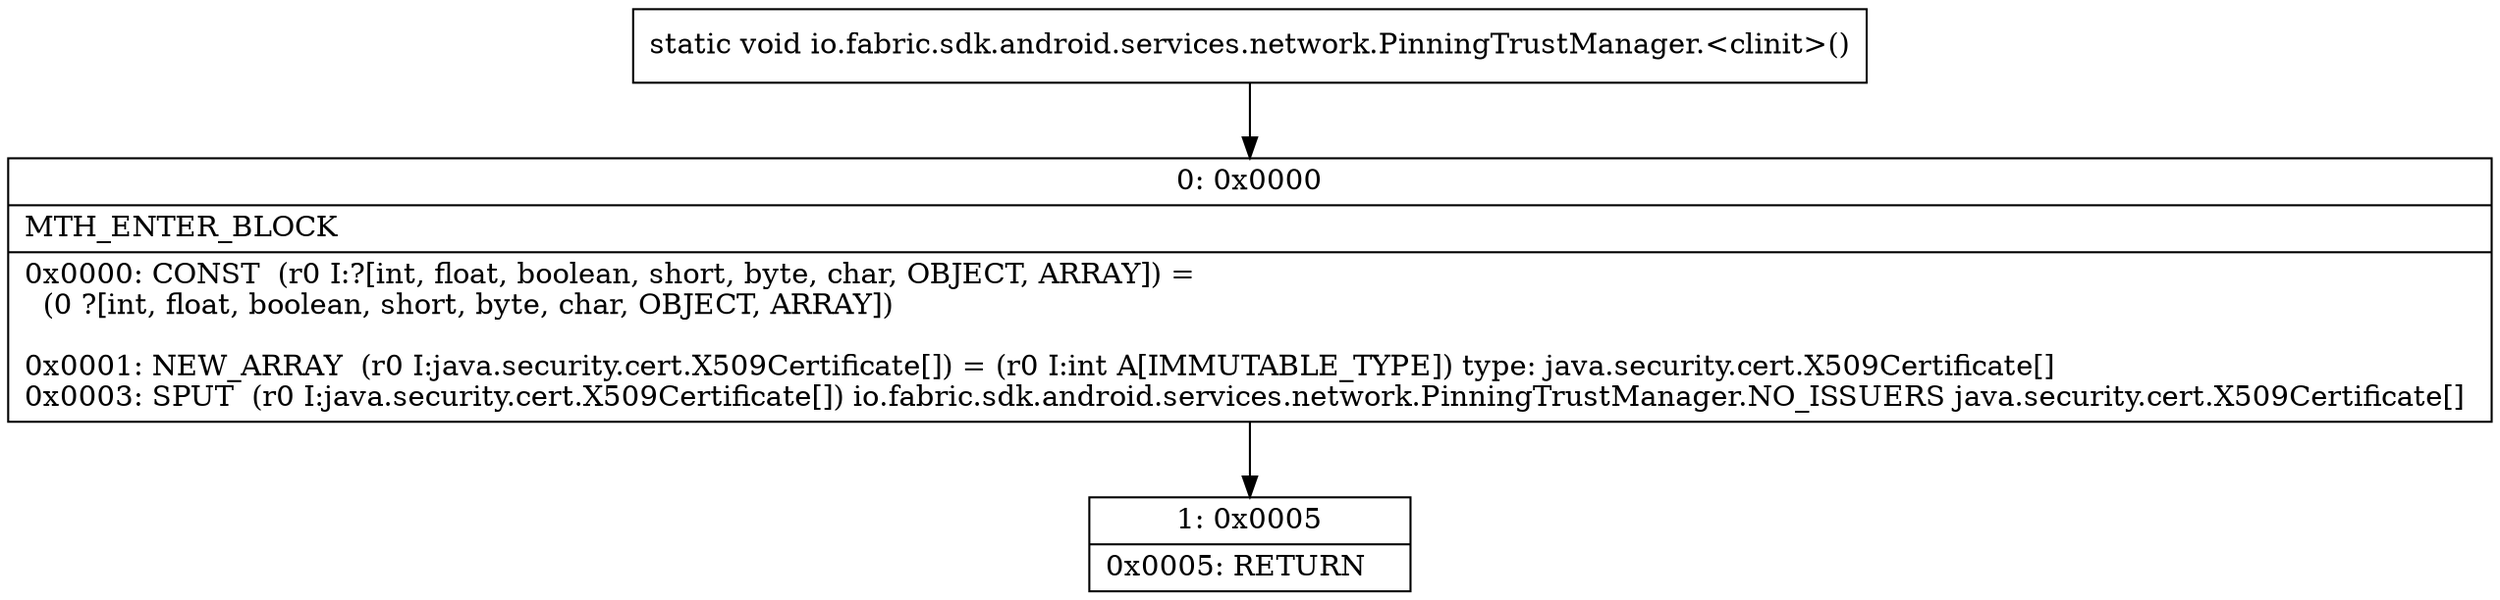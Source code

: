 digraph "CFG forio.fabric.sdk.android.services.network.PinningTrustManager.\<clinit\>()V" {
Node_0 [shape=record,label="{0\:\ 0x0000|MTH_ENTER_BLOCK\l|0x0000: CONST  (r0 I:?[int, float, boolean, short, byte, char, OBJECT, ARRAY]) = \l  (0 ?[int, float, boolean, short, byte, char, OBJECT, ARRAY])\l \l0x0001: NEW_ARRAY  (r0 I:java.security.cert.X509Certificate[]) = (r0 I:int A[IMMUTABLE_TYPE]) type: java.security.cert.X509Certificate[] \l0x0003: SPUT  (r0 I:java.security.cert.X509Certificate[]) io.fabric.sdk.android.services.network.PinningTrustManager.NO_ISSUERS java.security.cert.X509Certificate[] \l}"];
Node_1 [shape=record,label="{1\:\ 0x0005|0x0005: RETURN   \l}"];
MethodNode[shape=record,label="{static void io.fabric.sdk.android.services.network.PinningTrustManager.\<clinit\>() }"];
MethodNode -> Node_0;
Node_0 -> Node_1;
}

